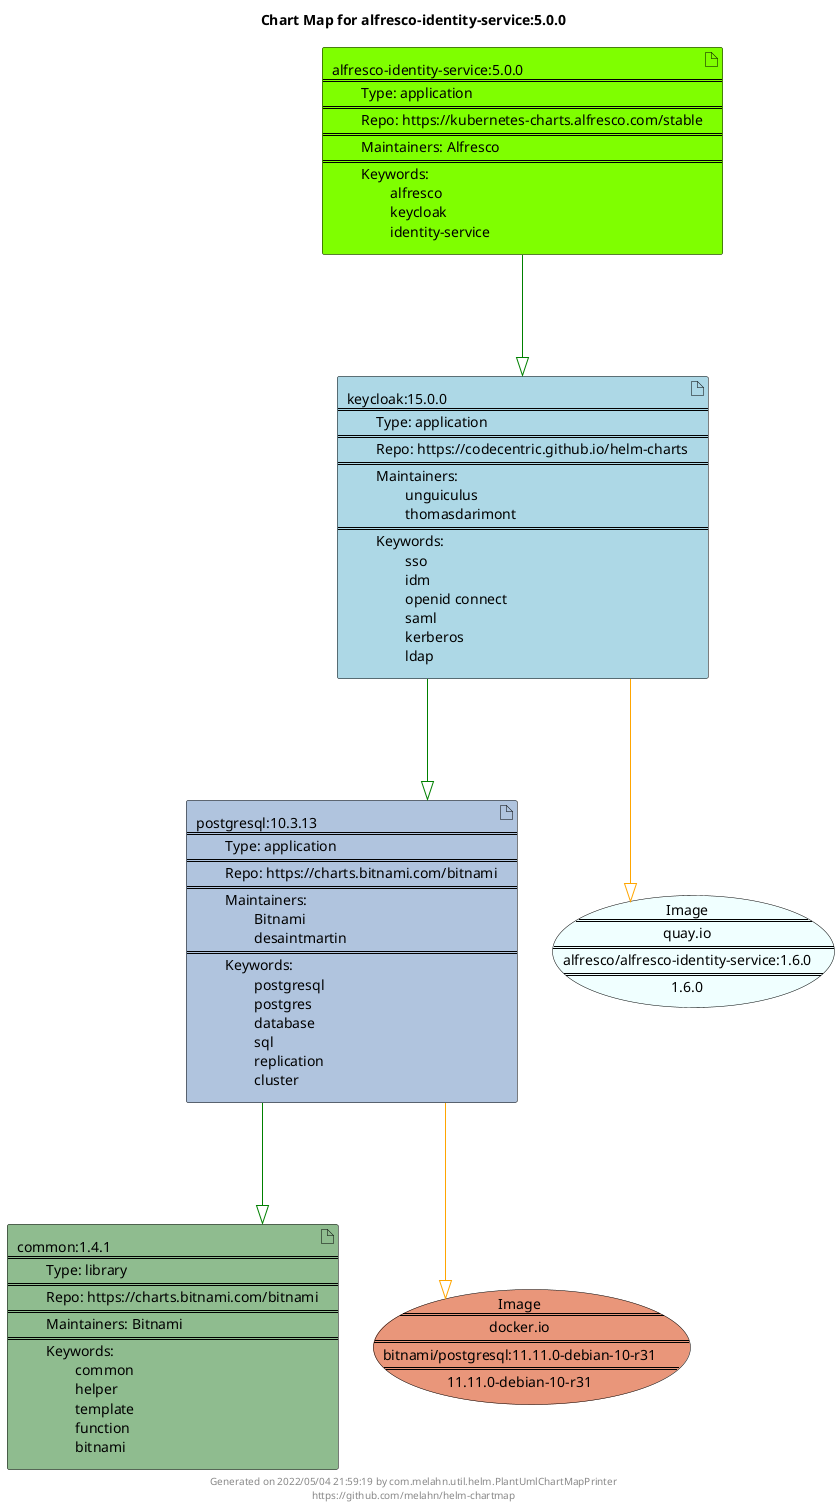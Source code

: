 @startuml
skinparam linetype ortho
skinparam backgroundColor white
skinparam usecaseBorderColor black
skinparam usecaseArrowColor LightSlateGray
skinparam artifactBorderColor black
skinparam artifactArrowColor LightSlateGray

title Chart Map for alfresco-identity-service:5.0.0

'There are 4 referenced Helm Charts
artifact "common:1.4.1\n====\n\tType: library\n====\n\tRepo: https://charts.bitnami.com/bitnami\n====\n\tMaintainers: Bitnami\n====\n\tKeywords: \n\t\tcommon\n\t\thelper\n\t\ttemplate\n\t\tfunction\n\t\tbitnami" as common_1_4_1 #DarkSeaGreen
artifact "alfresco-identity-service:5.0.0\n====\n\tType: application\n====\n\tRepo: https://kubernetes-charts.alfresco.com/stable\n====\n\tMaintainers: Alfresco\n====\n\tKeywords: \n\t\talfresco\n\t\tkeycloak\n\t\tidentity-service" as alfresco_identity_service_5_0_0 #Chartreuse
artifact "postgresql:10.3.13\n====\n\tType: application\n====\n\tRepo: https://charts.bitnami.com/bitnami\n====\n\tMaintainers: \n\t\tBitnami\n\t\tdesaintmartin\n====\n\tKeywords: \n\t\tpostgresql\n\t\tpostgres\n\t\tdatabase\n\t\tsql\n\t\treplication\n\t\tcluster" as postgresql_10_3_13 #LightSteelBlue
artifact "keycloak:15.0.0\n====\n\tType: application\n====\n\tRepo: https://codecentric.github.io/helm-charts\n====\n\tMaintainers: \n\t\tunguiculus\n\t\tthomasdarimont\n====\n\tKeywords: \n\t\tsso\n\t\tidm\n\t\topenid connect\n\t\tsaml\n\t\tkerberos\n\t\tldap" as keycloak_15_0_0 #LightBlue

'There are 2 referenced Docker Images
usecase "Image\n====\nquay.io\n====\nalfresco/alfresco-identity-service:1.6.0\n====\n1.6.0" as quay_io_alfresco_alfresco_identity_service_1_6_0 #Azure
usecase "Image\n====\ndocker.io\n====\nbitnami/postgresql:11.11.0-debian-10-r31\n====\n11.11.0-debian-10-r31" as docker_io_bitnami_postgresql_11_11_0_debian_10_r31 #DarkSalmon

'Chart Dependencies
alfresco_identity_service_5_0_0--[#green]-|>keycloak_15_0_0
keycloak_15_0_0--[#green]-|>postgresql_10_3_13
postgresql_10_3_13--[#green]-|>common_1_4_1
postgresql_10_3_13--[#orange]-|>docker_io_bitnami_postgresql_11_11_0_debian_10_r31
keycloak_15_0_0--[#orange]-|>quay_io_alfresco_alfresco_identity_service_1_6_0

center footer Generated on 2022/05/04 21:59:19 by com.melahn.util.helm.PlantUmlChartMapPrinter\nhttps://github.com/melahn/helm-chartmap
@enduml
